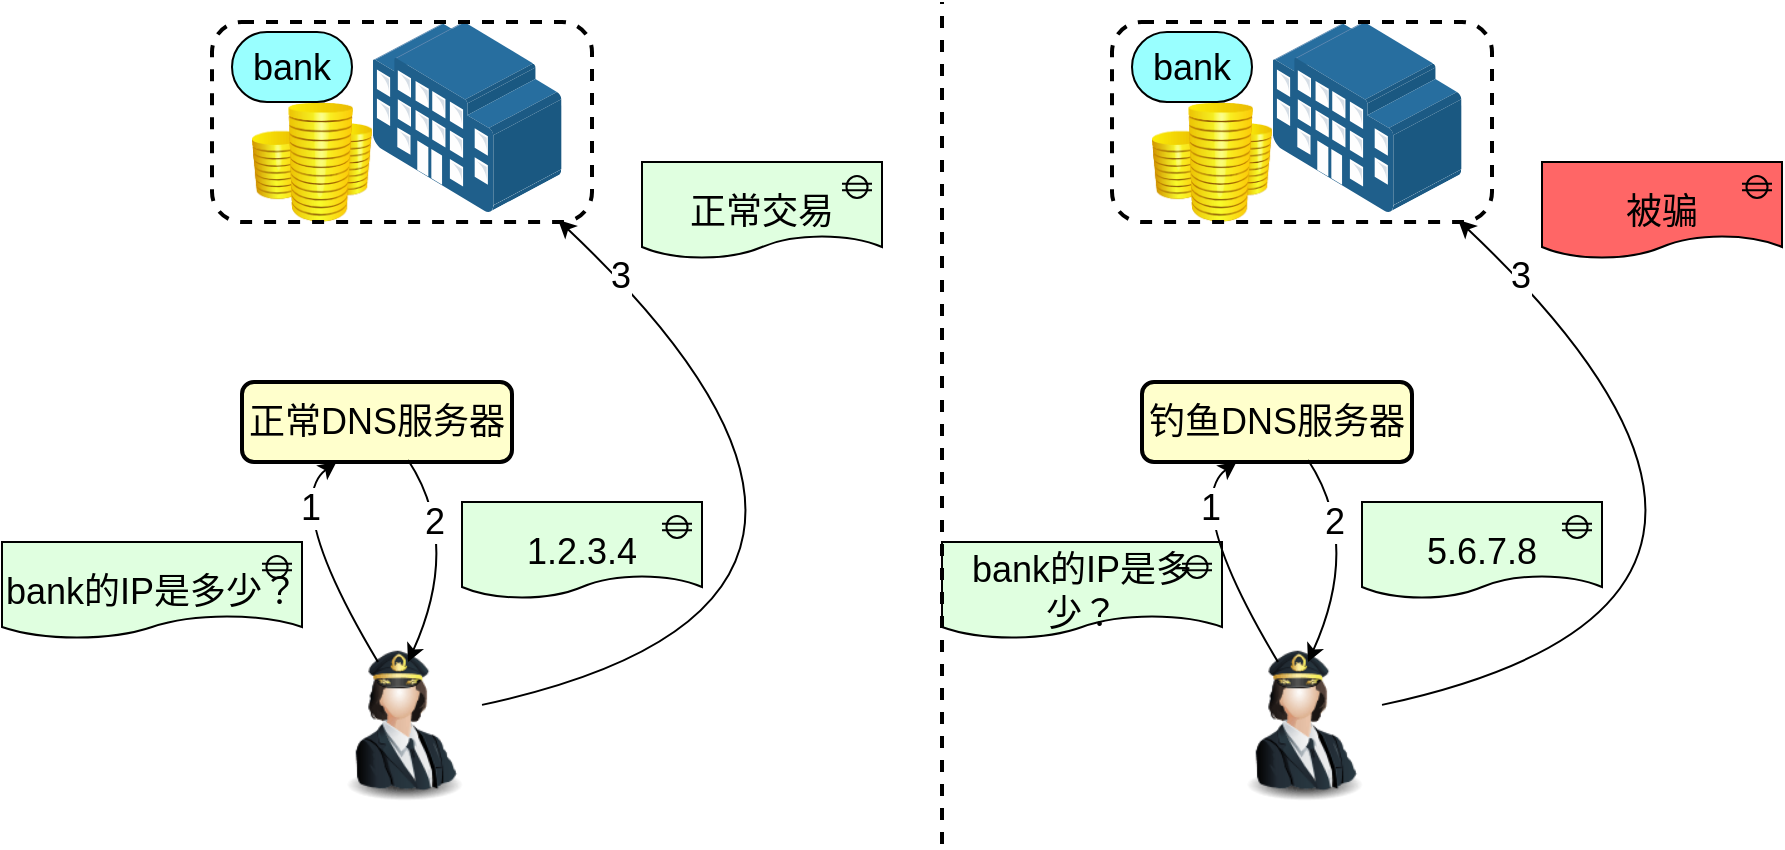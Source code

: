 <mxfile version="13.1.3" type="device"><diagram name="Page-1" id="822b0af5-4adb-64df-f703-e8dfc1f81529"><mxGraphModel dx="793" dy="441" grid="1" gridSize="10" guides="1" tooltips="1" connect="1" arrows="1" fold="1" page="1" pageScale="1" pageWidth="1100" pageHeight="850" background="#ffffff" math="0" shadow="0"><root><mxCell id="0"/><mxCell id="1" parent="0"/><mxCell id="618PLo7oFTlzbOfoo6yA-1" value="" style="image;html=1;labelBackgroundColor=#ffffff;image=img/lib/clip_art/finance/Coins_128x128.png" vertex="1" parent="1"><mxGeometry x="155" y="150" width="60" height="60" as="geometry"/></mxCell><mxCell id="618PLo7oFTlzbOfoo6yA-6" value="" style="image;html=1;labelBackgroundColor=#ffffff;image=img/lib/clip_art/people/Pilot_Woman_128x128.png" vertex="1" parent="1"><mxGeometry x="190" y="420" width="80" height="80" as="geometry"/></mxCell><mxCell id="618PLo7oFTlzbOfoo6yA-8" value="" style="points=[];aspect=fixed;html=1;align=center;shadow=0;dashed=0;image;image=img/lib/allied_telesis/buildings/Large_Building.svg;" vertex="1" parent="1"><mxGeometry x="215" y="110" width="95" height="95" as="geometry"/></mxCell><mxCell id="618PLo7oFTlzbOfoo6yA-9" value="" style="html=1;outlineConnect=0;whiteSpace=wrap;fillColor=#99ffff;shape=mxgraph.archimate3.service;" vertex="1" parent="1"><mxGeometry x="145" y="115" width="60" height="35" as="geometry"/></mxCell><mxCell id="618PLo7oFTlzbOfoo6yA-10" value="&lt;font style=&quot;font-size: 18px&quot;&gt;bank的IP是多少？&lt;/font&gt;" style="html=1;outlineConnect=0;whiteSpace=wrap;fillColor=#E0FFE0;shape=mxgraph.archimate3.gap;" vertex="1" parent="1"><mxGeometry x="30" y="370" width="150" height="50" as="geometry"/></mxCell><mxCell id="618PLo7oFTlzbOfoo6yA-12" value="" style="rounded=1;whiteSpace=wrap;html=1;fillColor=none;dashed=1;strokeWidth=2;" vertex="1" parent="1"><mxGeometry x="135" y="110" width="190" height="100" as="geometry"/></mxCell><mxCell id="618PLo7oFTlzbOfoo6yA-13" value="&lt;font style=&quot;font-size: 18px&quot;&gt;bank&lt;/font&gt;" style="text;html=1;strokeColor=none;fillColor=none;align=center;verticalAlign=middle;whiteSpace=wrap;rounded=0;" vertex="1" parent="1"><mxGeometry x="155" y="122.5" width="40" height="20" as="geometry"/></mxCell><mxCell id="618PLo7oFTlzbOfoo6yA-14" value="&lt;font style=&quot;font-size: 18px&quot;&gt;正常DNS服务器&lt;/font&gt;" style="rounded=1;whiteSpace=wrap;html=1;strokeWidth=2;fillColor=#FFFFCC;" vertex="1" parent="1"><mxGeometry x="150" y="290" width="135" height="40" as="geometry"/></mxCell><mxCell id="618PLo7oFTlzbOfoo6yA-15" value="" style="endArrow=classic;html=1;entryX=0.35;entryY=1;entryDx=0;entryDy=0;entryPerimeter=0;curved=1;" edge="1" parent="1" target="618PLo7oFTlzbOfoo6yA-14"><mxGeometry width="50" height="50" relative="1" as="geometry"><mxPoint x="218" y="430" as="sourcePoint"/><mxPoint x="250" y="340" as="targetPoint"/><Array as="points"><mxPoint x="170" y="350"/></Array></mxGeometry></mxCell><mxCell id="618PLo7oFTlzbOfoo6yA-16" value="1" style="edgeLabel;html=1;align=center;verticalAlign=middle;resizable=0;points=[];fontSize=18;" vertex="1" connectable="0" parent="618PLo7oFTlzbOfoo6yA-15"><mxGeometry x="0.616" y="-10" relative="1" as="geometry"><mxPoint as="offset"/></mxGeometry></mxCell><mxCell id="618PLo7oFTlzbOfoo6yA-17" value="" style="endArrow=classic;html=1;fontSize=18;exitX=0.615;exitY=0.975;exitDx=0;exitDy=0;exitPerimeter=0;curved=1;" edge="1" parent="1" source="618PLo7oFTlzbOfoo6yA-14"><mxGeometry width="50" height="50" relative="1" as="geometry"><mxPoint x="280" y="390" as="sourcePoint"/><mxPoint x="233" y="430" as="targetPoint"/><Array as="points"><mxPoint x="260" y="370"/></Array></mxGeometry></mxCell><mxCell id="618PLo7oFTlzbOfoo6yA-18" value="2" style="edgeLabel;html=1;align=center;verticalAlign=middle;resizable=0;points=[];fontSize=18;" vertex="1" connectable="0" parent="618PLo7oFTlzbOfoo6yA-17"><mxGeometry x="-0.425" y="-6" relative="1" as="geometry"><mxPoint as="offset"/></mxGeometry></mxCell><mxCell id="618PLo7oFTlzbOfoo6yA-19" value="&lt;font style=&quot;font-size: 18px&quot;&gt;1.2.3.4&lt;/font&gt;" style="html=1;outlineConnect=0;whiteSpace=wrap;fillColor=#E0FFE0;shape=mxgraph.archimate3.gap;" vertex="1" parent="1"><mxGeometry x="260" y="350" width="120" height="50" as="geometry"/></mxCell><mxCell id="618PLo7oFTlzbOfoo6yA-20" value="" style="endArrow=classic;html=1;fontSize=18;entryX=0.911;entryY=0.99;entryDx=0;entryDy=0;entryPerimeter=0;curved=1;" edge="1" parent="1" source="618PLo7oFTlzbOfoo6yA-6" target="618PLo7oFTlzbOfoo6yA-12"><mxGeometry width="50" height="50" relative="1" as="geometry"><mxPoint x="370" y="490" as="sourcePoint"/><mxPoint x="420" y="440" as="targetPoint"/><Array as="points"><mxPoint x="510" y="400"/></Array></mxGeometry></mxCell><mxCell id="618PLo7oFTlzbOfoo6yA-21" value="3" style="edgeLabel;html=1;align=center;verticalAlign=middle;resizable=0;points=[];fontSize=18;" vertex="1" connectable="0" parent="618PLo7oFTlzbOfoo6yA-20"><mxGeometry x="0.841" y="-1" relative="1" as="geometry"><mxPoint as="offset"/></mxGeometry></mxCell><mxCell id="618PLo7oFTlzbOfoo6yA-22" value="&lt;font style=&quot;font-size: 18px&quot;&gt;正常交易&lt;/font&gt;" style="html=1;outlineConnect=0;whiteSpace=wrap;fillColor=#E0FFE0;shape=mxgraph.archimate3.gap;" vertex="1" parent="1"><mxGeometry x="350" y="180" width="120" height="50" as="geometry"/></mxCell><mxCell id="618PLo7oFTlzbOfoo6yA-24" value="" style="image;html=1;labelBackgroundColor=#ffffff;image=img/lib/clip_art/finance/Coins_128x128.png" vertex="1" parent="1"><mxGeometry x="605" y="150" width="60" height="60" as="geometry"/></mxCell><mxCell id="618PLo7oFTlzbOfoo6yA-25" value="" style="image;html=1;labelBackgroundColor=#ffffff;image=img/lib/clip_art/people/Pilot_Woman_128x128.png" vertex="1" parent="1"><mxGeometry x="640" y="420" width="80" height="80" as="geometry"/></mxCell><mxCell id="618PLo7oFTlzbOfoo6yA-26" value="" style="points=[];aspect=fixed;html=1;align=center;shadow=0;dashed=0;image;image=img/lib/allied_telesis/buildings/Large_Building.svg;" vertex="1" parent="1"><mxGeometry x="665" y="110" width="95" height="95" as="geometry"/></mxCell><mxCell id="618PLo7oFTlzbOfoo6yA-27" value="" style="html=1;outlineConnect=0;whiteSpace=wrap;fillColor=#99ffff;shape=mxgraph.archimate3.service;" vertex="1" parent="1"><mxGeometry x="595" y="115" width="60" height="35" as="geometry"/></mxCell><mxCell id="618PLo7oFTlzbOfoo6yA-28" value="&lt;font style=&quot;font-size: 18px&quot;&gt;bank的IP是多少？&lt;/font&gt;" style="html=1;outlineConnect=0;whiteSpace=wrap;fillColor=#E0FFE0;shape=mxgraph.archimate3.gap;" vertex="1" parent="1"><mxGeometry x="500" y="370" width="140" height="50" as="geometry"/></mxCell><mxCell id="618PLo7oFTlzbOfoo6yA-29" value="" style="rounded=1;whiteSpace=wrap;html=1;fillColor=none;dashed=1;strokeWidth=2;" vertex="1" parent="1"><mxGeometry x="585" y="110" width="190" height="100" as="geometry"/></mxCell><mxCell id="618PLo7oFTlzbOfoo6yA-30" value="&lt;font style=&quot;font-size: 18px&quot;&gt;bank&lt;/font&gt;" style="text;html=1;strokeColor=none;fillColor=none;align=center;verticalAlign=middle;whiteSpace=wrap;rounded=0;" vertex="1" parent="1"><mxGeometry x="605" y="122.5" width="40" height="20" as="geometry"/></mxCell><mxCell id="618PLo7oFTlzbOfoo6yA-31" value="&lt;font style=&quot;font-size: 18px&quot;&gt;钓鱼DNS服务器&lt;/font&gt;" style="rounded=1;whiteSpace=wrap;html=1;strokeWidth=2;fillColor=#FFFFCC;" vertex="1" parent="1"><mxGeometry x="600" y="290" width="135" height="40" as="geometry"/></mxCell><mxCell id="618PLo7oFTlzbOfoo6yA-32" value="" style="endArrow=classic;html=1;entryX=0.35;entryY=1;entryDx=0;entryDy=0;entryPerimeter=0;curved=1;" edge="1" parent="1" target="618PLo7oFTlzbOfoo6yA-31"><mxGeometry width="50" height="50" relative="1" as="geometry"><mxPoint x="668" y="430" as="sourcePoint"/><mxPoint x="700" y="340" as="targetPoint"/><Array as="points"><mxPoint x="620" y="350"/></Array></mxGeometry></mxCell><mxCell id="618PLo7oFTlzbOfoo6yA-33" value="1" style="edgeLabel;html=1;align=center;verticalAlign=middle;resizable=0;points=[];fontSize=18;" vertex="1" connectable="0" parent="618PLo7oFTlzbOfoo6yA-32"><mxGeometry x="0.616" y="-10" relative="1" as="geometry"><mxPoint as="offset"/></mxGeometry></mxCell><mxCell id="618PLo7oFTlzbOfoo6yA-34" value="" style="endArrow=classic;html=1;fontSize=18;exitX=0.615;exitY=0.975;exitDx=0;exitDy=0;exitPerimeter=0;curved=1;" edge="1" parent="1" source="618PLo7oFTlzbOfoo6yA-31"><mxGeometry width="50" height="50" relative="1" as="geometry"><mxPoint x="730" y="390" as="sourcePoint"/><mxPoint x="683" y="430" as="targetPoint"/><Array as="points"><mxPoint x="710" y="370"/></Array></mxGeometry></mxCell><mxCell id="618PLo7oFTlzbOfoo6yA-35" value="2" style="edgeLabel;html=1;align=center;verticalAlign=middle;resizable=0;points=[];fontSize=18;" vertex="1" connectable="0" parent="618PLo7oFTlzbOfoo6yA-34"><mxGeometry x="-0.425" y="-6" relative="1" as="geometry"><mxPoint as="offset"/></mxGeometry></mxCell><mxCell id="618PLo7oFTlzbOfoo6yA-36" value="&lt;font style=&quot;font-size: 18px&quot;&gt;5.6.7.8&lt;/font&gt;" style="html=1;outlineConnect=0;whiteSpace=wrap;fillColor=#E0FFE0;shape=mxgraph.archimate3.gap;" vertex="1" parent="1"><mxGeometry x="710" y="350" width="120" height="50" as="geometry"/></mxCell><mxCell id="618PLo7oFTlzbOfoo6yA-37" value="" style="endArrow=classic;html=1;fontSize=18;entryX=0.911;entryY=0.99;entryDx=0;entryDy=0;entryPerimeter=0;curved=1;" edge="1" parent="1" source="618PLo7oFTlzbOfoo6yA-25" target="618PLo7oFTlzbOfoo6yA-29"><mxGeometry width="50" height="50" relative="1" as="geometry"><mxPoint x="820" y="490" as="sourcePoint"/><mxPoint x="870" y="440" as="targetPoint"/><Array as="points"><mxPoint x="960" y="400"/></Array></mxGeometry></mxCell><mxCell id="618PLo7oFTlzbOfoo6yA-38" value="3" style="edgeLabel;html=1;align=center;verticalAlign=middle;resizable=0;points=[];fontSize=18;" vertex="1" connectable="0" parent="618PLo7oFTlzbOfoo6yA-37"><mxGeometry x="0.841" y="-1" relative="1" as="geometry"><mxPoint as="offset"/></mxGeometry></mxCell><mxCell id="618PLo7oFTlzbOfoo6yA-39" value="&lt;font style=&quot;font-size: 18px&quot;&gt;被骗&lt;/font&gt;" style="html=1;outlineConnect=0;whiteSpace=wrap;fillColor=#FF6666;shape=mxgraph.archimate3.gap;" vertex="1" parent="1"><mxGeometry x="800" y="180" width="120" height="50" as="geometry"/></mxCell><mxCell id="618PLo7oFTlzbOfoo6yA-41" value="" style="endArrow=none;html=1;fontSize=18;strokeWidth=2;dashed=1;" edge="1" parent="1"><mxGeometry width="50" height="50" relative="1" as="geometry"><mxPoint x="500" y="521" as="sourcePoint"/><mxPoint x="500" y="100" as="targetPoint"/></mxGeometry></mxCell></root></mxGraphModel></diagram></mxfile>